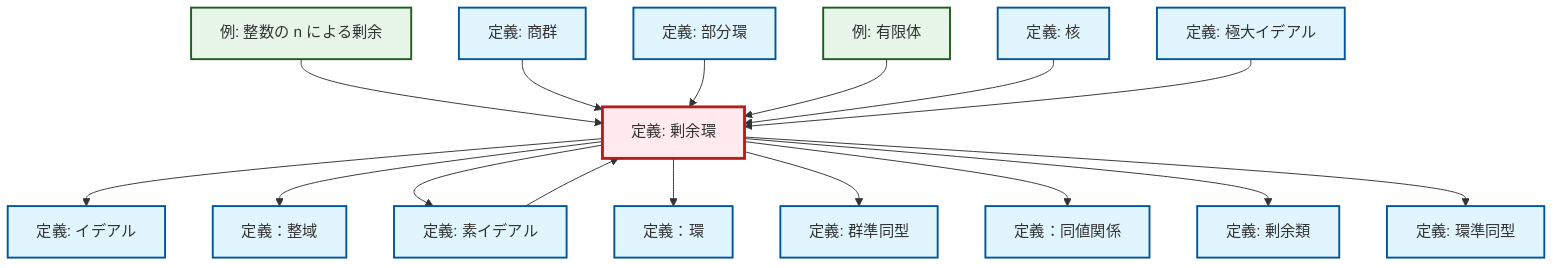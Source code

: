 graph TD
    classDef definition fill:#e1f5fe,stroke:#01579b,stroke-width:2px
    classDef theorem fill:#f3e5f5,stroke:#4a148c,stroke-width:2px
    classDef axiom fill:#fff3e0,stroke:#e65100,stroke-width:2px
    classDef example fill:#e8f5e9,stroke:#1b5e20,stroke-width:2px
    classDef current fill:#ffebee,stroke:#b71c1c,stroke-width:3px
    def-equivalence-relation["定義：同値関係"]:::definition
    def-homomorphism["定義: 群準同型"]:::definition
    def-quotient-ring["定義: 剰余環"]:::definition
    def-coset["定義: 剰余類"]:::definition
    ex-finite-field["例: 有限体"]:::example
    def-kernel["定義: 核"]:::definition
    def-quotient-group["定義: 商群"]:::definition
    def-integral-domain["定義：整域"]:::definition
    def-maximal-ideal["定義: 極大イデアル"]:::definition
    def-ring-homomorphism["定義: 環準同型"]:::definition
    ex-quotient-integers-mod-n["例: 整数の n による剰余"]:::example
    def-prime-ideal["定義: 素イデアル"]:::definition
    def-subring["定義: 部分環"]:::definition
    def-ring["定義：環"]:::definition
    def-ideal["定義: イデアル"]:::definition
    def-prime-ideal --> def-quotient-ring
    ex-quotient-integers-mod-n --> def-quotient-ring
    def-quotient-group --> def-quotient-ring
    def-quotient-ring --> def-ideal
    def-quotient-ring --> def-integral-domain
    def-subring --> def-quotient-ring
    def-quotient-ring --> def-prime-ideal
    def-quotient-ring --> def-ring
    ex-finite-field --> def-quotient-ring
    def-kernel --> def-quotient-ring
    def-quotient-ring --> def-homomorphism
    def-quotient-ring --> def-equivalence-relation
    def-quotient-ring --> def-coset
    def-quotient-ring --> def-ring-homomorphism
    def-maximal-ideal --> def-quotient-ring
    class def-quotient-ring current